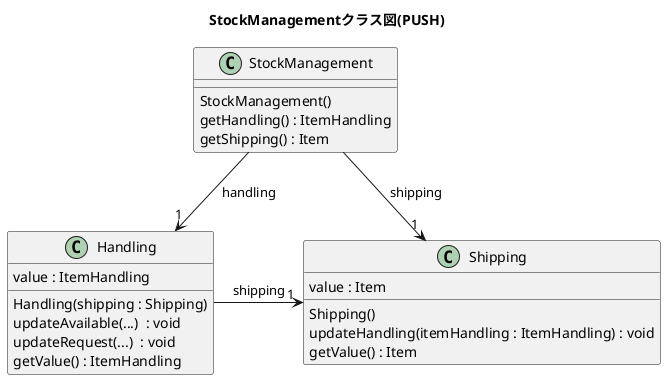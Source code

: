 @startuml
title StockManagementクラス図(PUSH)
class StockManagement{
    StockManagement()
    getHandling() : ItemHandling
    getShipping() : Item
}
class Handling{
    value : ItemHandling
    Handling(shipping : Shipping)
    updateAvailable(...)  : void
    updateRequest(...)  : void
    getValue() : ItemHandling
}
class Shipping{
    value : Item
    Shipping()
    updateHandling(itemHandling : ItemHandling) : void
    getValue() : Item
}
StockManagement -->"1" Handling :handling
StockManagement -->"1" Shipping  :shipping
Handling ->"1" Shipping : shipping

@enduml